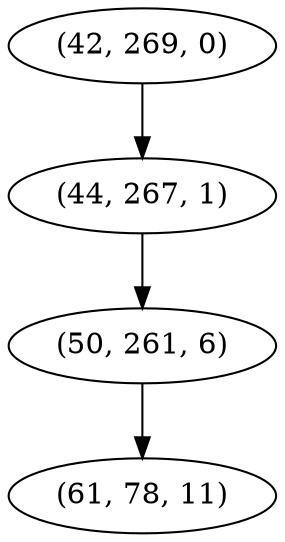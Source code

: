 digraph tree {
    "(42, 269, 0)";
    "(44, 267, 1)";
    "(50, 261, 6)";
    "(61, 78, 11)";
    "(42, 269, 0)" -> "(44, 267, 1)";
    "(44, 267, 1)" -> "(50, 261, 6)";
    "(50, 261, 6)" -> "(61, 78, 11)";
}
